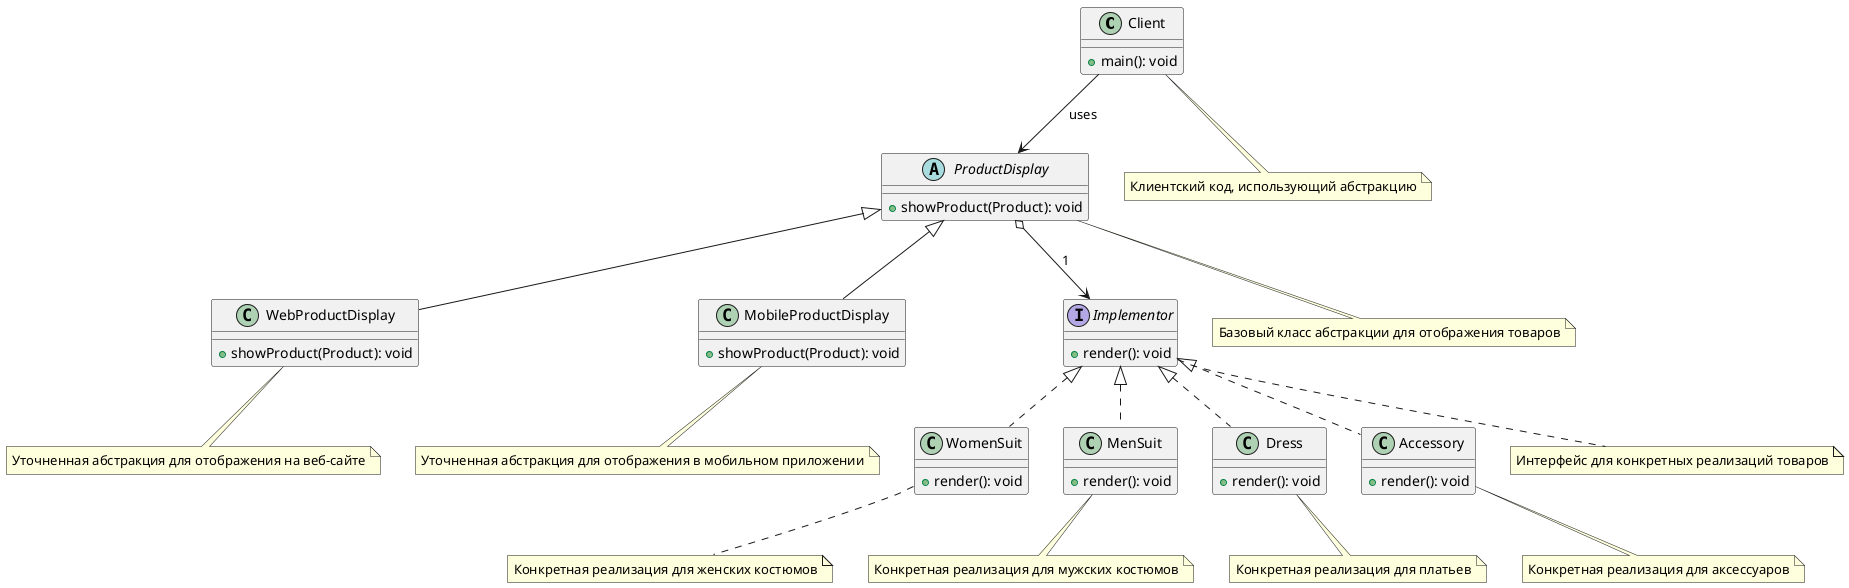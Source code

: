 @startuml
!define RECTANGLE class

class Client {
    +main(): void
}

abstract class ProductDisplay {
    +showProduct(Product): void
}

class WebProductDisplay extends ProductDisplay {
    +showProduct(Product): void
}

class MobileProductDisplay extends ProductDisplay {
    +showProduct(Product): void
}

interface Implementor {
    +render(): void
}

class WomenSuit implements Implementor {
    +render(): void
}

class MenSuit implements Implementor {
    +render(): void
}

class Dress implements Implementor {
    +render(): void
}

class Accessory implements Implementor {
    +render(): void
}

ProductDisplay o--> Implementor : "1"
Client --> ProductDisplay : "uses"

note bottom of Client : Клиентский код, использующий абстракцию
note bottom of ProductDisplay : Базовый класс абстракции для отображения товаров
note bottom of WebProductDisplay : Уточненная абстракция для отображения на веб-сайте
note bottom of MobileProductDisplay : Уточненная абстракция для отображения в мобильном приложении
note bottom of Implementor : Интерфейс для конкретных реализаций товаров
note bottom of WomenSuit : Конкретная реализация для женских костюмов
note bottom of MenSuit : Конкретная реализация для мужских костюмов
note bottom of Dress : Конкретная реализация для платьев
note bottom of Accessory : Конкретная реализация для аксессуаров
@enduml
